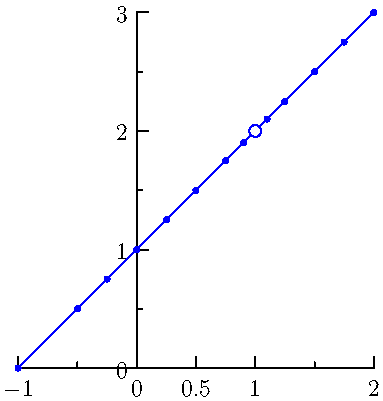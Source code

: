 import graph;

real f(real x) { return x^2; }

real x0 = 1;
real y0 = 1;
pair Q = (x0,y0);

real df(real x) { return (2*x0)*(x-x0)+y0; }

real[] xs = {-1,-0.5,-0.25,0,0.25,0.5,0.75,0.9,1.1,1.25,1.5,1.75,2};

currentpicture.erase();

for(int i=0; i<xs.length; ++i){
  size (0,200);

  real x1 = xs[i];
  real y1 = f(xs[i]);
  pair P = (x1,y1);
  real m = (y1-y0)/(x1-x0);

  //EJD FIXME: replace numbers below by variables
  xaxis(xmin=-1,xmax=2,LeftTicks);
  yaxis(ymin=0,ymax=3,RightTicks);

  dot((x1,m),blue);
}

draw((-1,0)--(2,3),blue);
path c=circle((1,2),0.05);
filldraw(c,white);
draw(c,blue);

shipout("sec2-13","eps");

